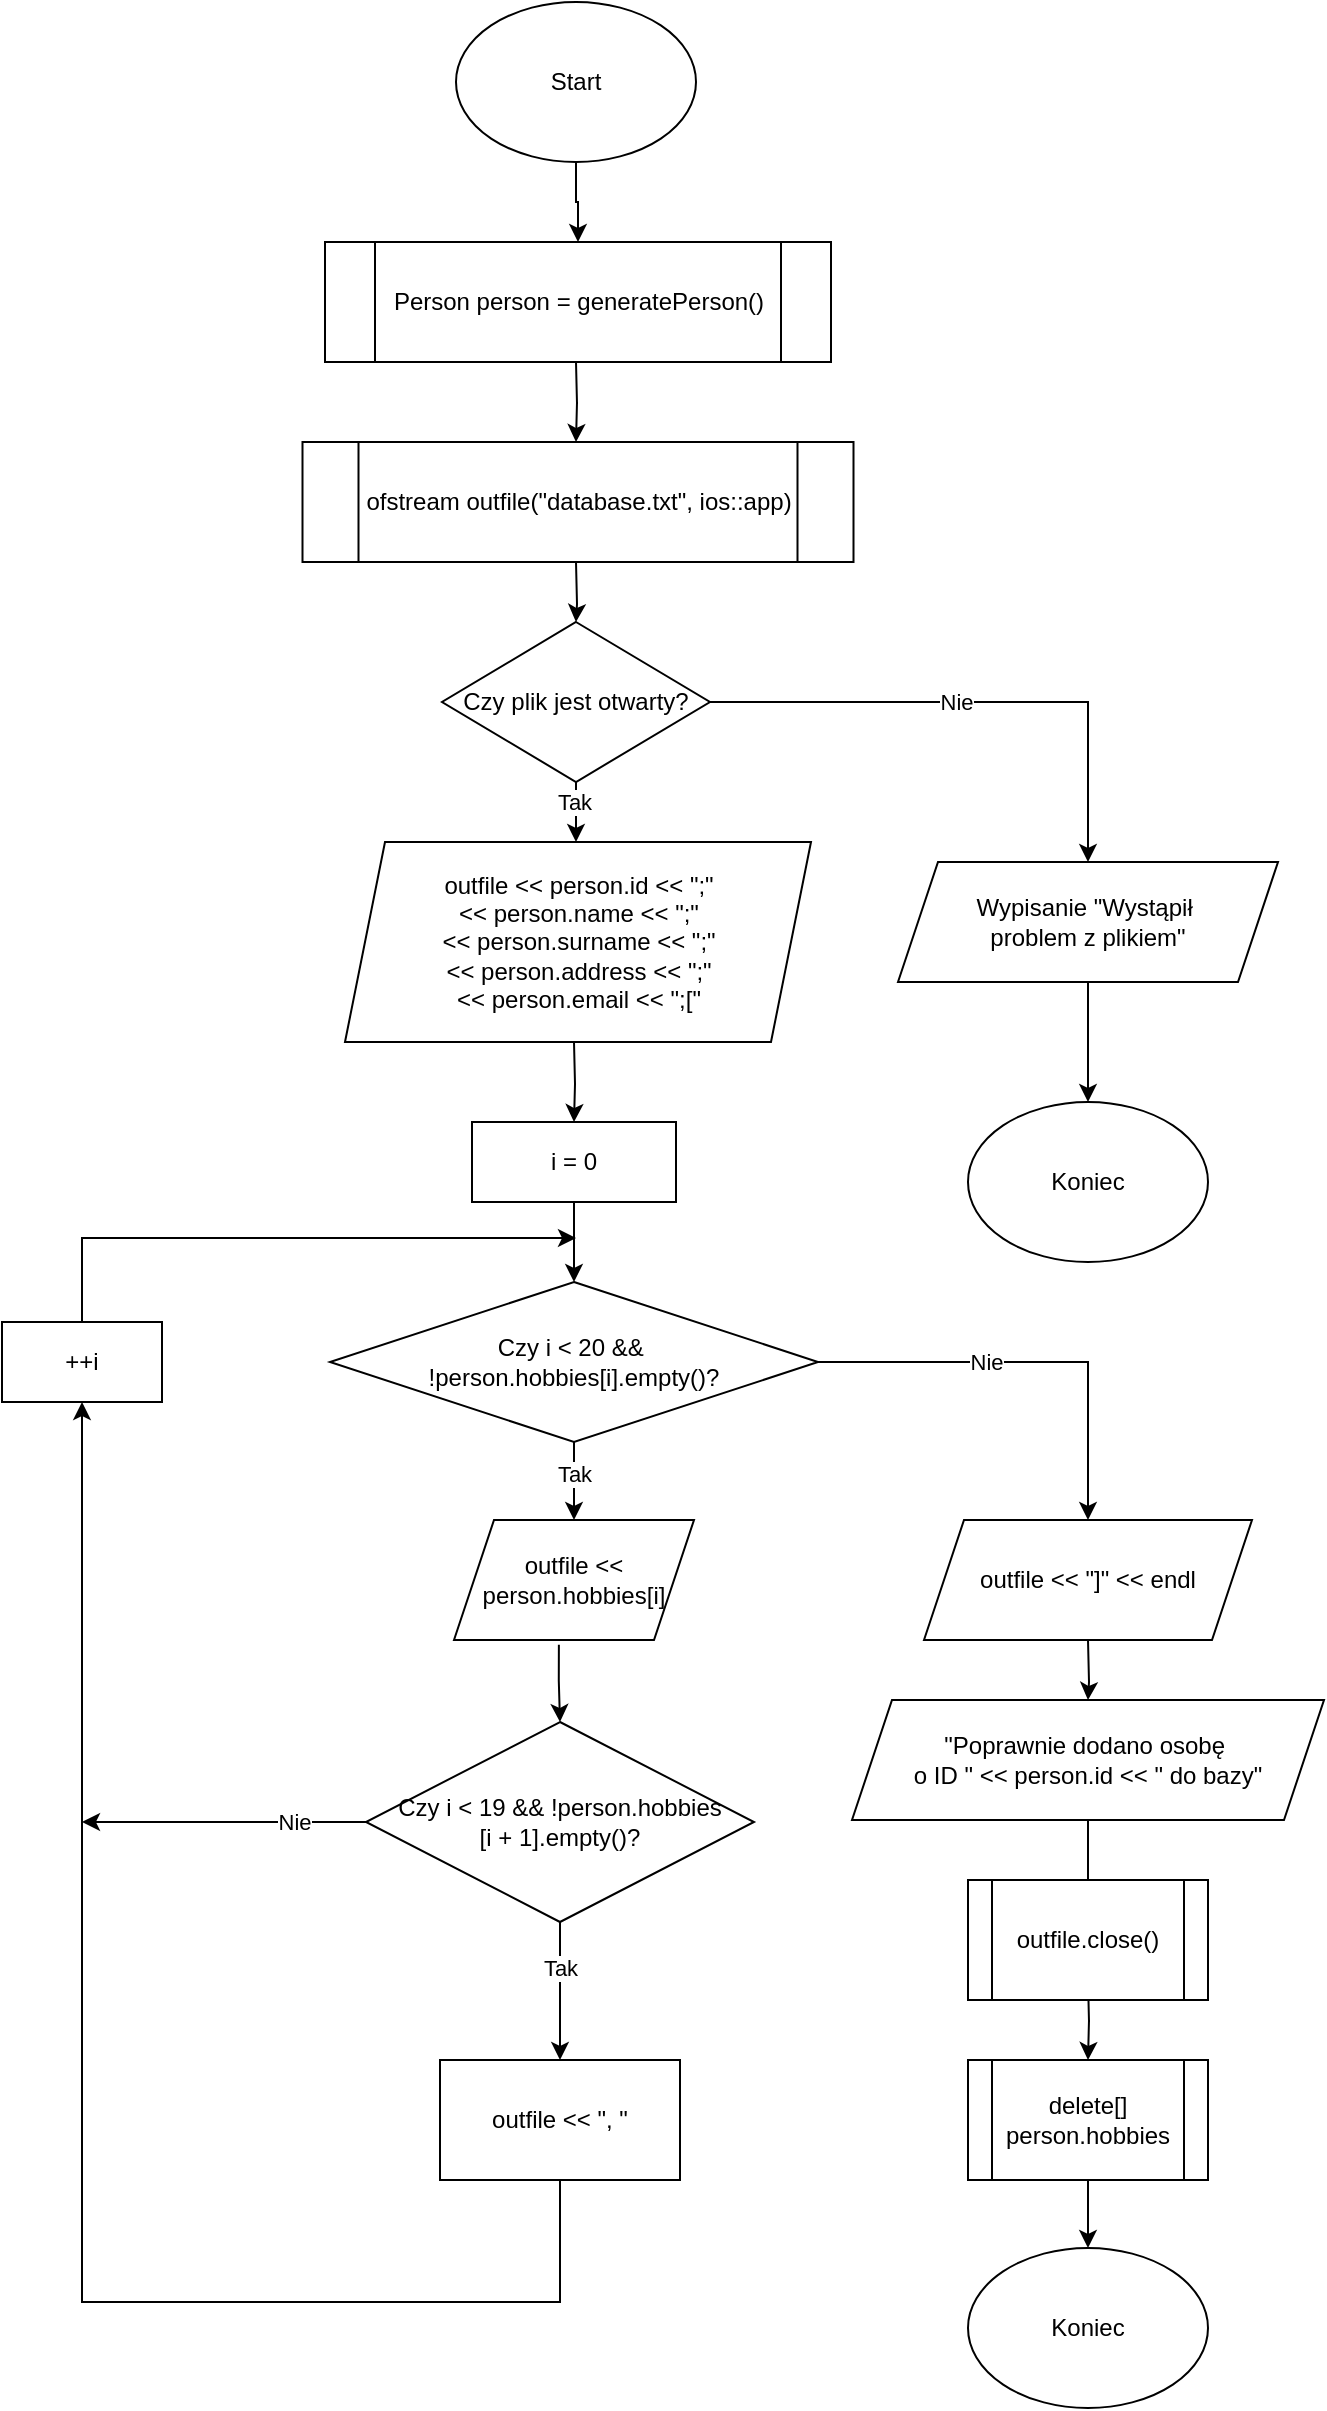 <mxfile version="26.0.6">
  <diagram id="C5RBs43oDa-KdzZeNtuy" name="Page-1">
    <mxGraphModel dx="1728" dy="-247" grid="1" gridSize="10" guides="1" tooltips="1" connect="1" arrows="1" fold="1" page="1" pageScale="1" pageWidth="827" pageHeight="1169" math="0" shadow="0">
      <root>
        <mxCell id="WIyWlLk6GJQsqaUBKTNV-0" />
        <mxCell id="WIyWlLk6GJQsqaUBKTNV-1" parent="WIyWlLk6GJQsqaUBKTNV-0" />
        <mxCell id="NUZIofhIhQPIZliGserU-1" value="" style="edgeStyle=orthogonalEdgeStyle;rounded=0;orthogonalLoop=1;jettySize=auto;html=1;" edge="1" parent="WIyWlLk6GJQsqaUBKTNV-1" source="_w8EJULEX6LvG8ccInfv-1" target="NUZIofhIhQPIZliGserU-0">
          <mxGeometry relative="1" as="geometry" />
        </mxCell>
        <mxCell id="_w8EJULEX6LvG8ccInfv-1" value="Start" style="ellipse;whiteSpace=wrap;html=1;" parent="WIyWlLk6GJQsqaUBKTNV-1" vertex="1">
          <mxGeometry x="237" y="1980" width="120" height="80" as="geometry" />
        </mxCell>
        <mxCell id="_w8EJULEX6LvG8ccInfv-21" value="" style="edgeStyle=orthogonalEdgeStyle;rounded=0;orthogonalLoop=1;jettySize=auto;html=1;" parent="WIyWlLk6GJQsqaUBKTNV-1" edge="1">
          <mxGeometry relative="1" as="geometry">
            <mxPoint x="297.0" y="2200" as="targetPoint" />
            <mxPoint x="297" y="2160" as="sourcePoint" />
          </mxGeometry>
        </mxCell>
        <mxCell id="_w8EJULEX6LvG8ccInfv-28" value="" style="edgeStyle=orthogonalEdgeStyle;rounded=0;orthogonalLoop=1;jettySize=auto;html=1;" parent="WIyWlLk6GJQsqaUBKTNV-1" target="_w8EJULEX6LvG8ccInfv-43" edge="1">
          <mxGeometry relative="1" as="geometry">
            <mxPoint x="297.0" y="2260" as="sourcePoint" />
          </mxGeometry>
        </mxCell>
        <mxCell id="_w8EJULEX6LvG8ccInfv-32" value="" style="edgeStyle=orthogonalEdgeStyle;rounded=0;orthogonalLoop=1;jettySize=auto;html=1;" parent="WIyWlLk6GJQsqaUBKTNV-1" edge="1">
          <mxGeometry relative="1" as="geometry">
            <mxPoint x="553" y="2969" as="sourcePoint" />
            <mxPoint x="553" y="3009" as="targetPoint" />
          </mxGeometry>
        </mxCell>
        <mxCell id="_w8EJULEX6LvG8ccInfv-34" value="" style="edgeStyle=orthogonalEdgeStyle;rounded=0;orthogonalLoop=1;jettySize=auto;html=1;" parent="WIyWlLk6GJQsqaUBKTNV-1" edge="1">
          <mxGeometry relative="1" as="geometry">
            <mxPoint x="553" y="3103" as="targetPoint" />
            <mxPoint x="553" y="3069" as="sourcePoint" />
          </mxGeometry>
        </mxCell>
        <mxCell id="_w8EJULEX6LvG8ccInfv-36" value="" style="edgeStyle=orthogonalEdgeStyle;rounded=0;orthogonalLoop=1;jettySize=auto;html=1;" parent="WIyWlLk6GJQsqaUBKTNV-1" source="_w8EJULEX6LvG8ccInfv-37" edge="1">
          <mxGeometry relative="1" as="geometry">
            <mxPoint x="553" y="2929" as="targetPoint" />
          </mxGeometry>
        </mxCell>
        <mxCell id="_w8EJULEX6LvG8ccInfv-37" value="&quot;Poprawnie dodano osobę&amp;nbsp;&lt;div&gt;o ID &quot; &amp;lt;&amp;lt; person.id &amp;lt;&amp;lt; &quot; do bazy&quot;&lt;/div&gt;" style="shape=parallelogram;perimeter=parallelogramPerimeter;whiteSpace=wrap;html=1;fixedSize=1;" parent="WIyWlLk6GJQsqaUBKTNV-1" vertex="1">
          <mxGeometry x="435" y="2829" width="236" height="60" as="geometry" />
        </mxCell>
        <mxCell id="_w8EJULEX6LvG8ccInfv-38" value="Koniec" style="ellipse;whiteSpace=wrap;html=1;" parent="WIyWlLk6GJQsqaUBKTNV-1" vertex="1">
          <mxGeometry x="493" y="3103" width="120" height="80" as="geometry" />
        </mxCell>
        <mxCell id="_w8EJULEX6LvG8ccInfv-39" style="edgeStyle=orthogonalEdgeStyle;rounded=0;orthogonalLoop=1;jettySize=auto;html=1;entryX=0.5;entryY=0;entryDx=0;entryDy=0;" parent="WIyWlLk6GJQsqaUBKTNV-1" source="_w8EJULEX6LvG8ccInfv-43" edge="1">
          <mxGeometry relative="1" as="geometry">
            <mxPoint x="297.0" y="2400" as="targetPoint" />
          </mxGeometry>
        </mxCell>
        <mxCell id="_w8EJULEX6LvG8ccInfv-40" value="Tak" style="edgeLabel;html=1;align=center;verticalAlign=middle;resizable=0;points=[];" parent="_w8EJULEX6LvG8ccInfv-39" vertex="1" connectable="0">
          <mxGeometry x="-0.622" y="1" relative="1" as="geometry">
            <mxPoint x="-2" y="4" as="offset" />
          </mxGeometry>
        </mxCell>
        <mxCell id="_w8EJULEX6LvG8ccInfv-41" value="" style="edgeStyle=orthogonalEdgeStyle;rounded=0;orthogonalLoop=1;jettySize=auto;html=1;" parent="WIyWlLk6GJQsqaUBKTNV-1" source="_w8EJULEX6LvG8ccInfv-43" target="_w8EJULEX6LvG8ccInfv-45" edge="1">
          <mxGeometry relative="1" as="geometry" />
        </mxCell>
        <mxCell id="_w8EJULEX6LvG8ccInfv-42" value="Nie" style="edgeLabel;html=1;align=center;verticalAlign=middle;resizable=0;points=[];" parent="_w8EJULEX6LvG8ccInfv-41" vertex="1" connectable="0">
          <mxGeometry x="-0.091" relative="1" as="geometry">
            <mxPoint as="offset" />
          </mxGeometry>
        </mxCell>
        <mxCell id="_w8EJULEX6LvG8ccInfv-43" value="Czy plik jest otwarty?" style="rhombus;whiteSpace=wrap;html=1;" parent="WIyWlLk6GJQsqaUBKTNV-1" vertex="1">
          <mxGeometry x="230" y="2290" width="134" height="80" as="geometry" />
        </mxCell>
        <mxCell id="_w8EJULEX6LvG8ccInfv-106" value="" style="edgeStyle=orthogonalEdgeStyle;rounded=0;orthogonalLoop=1;jettySize=auto;html=1;" parent="WIyWlLk6GJQsqaUBKTNV-1" source="_w8EJULEX6LvG8ccInfv-45" target="_w8EJULEX6LvG8ccInfv-105" edge="1">
          <mxGeometry relative="1" as="geometry" />
        </mxCell>
        <mxCell id="_w8EJULEX6LvG8ccInfv-45" value="Wypisanie&amp;nbsp;&quot;Wystąpił&amp;nbsp;&lt;div&gt;problem z plikiem&quot;&lt;/div&gt;" style="shape=parallelogram;perimeter=parallelogramPerimeter;whiteSpace=wrap;html=1;fixedSize=1;" parent="WIyWlLk6GJQsqaUBKTNV-1" vertex="1">
          <mxGeometry x="458" y="2410" width="190" height="60" as="geometry" />
        </mxCell>
        <mxCell id="_w8EJULEX6LvG8ccInfv-83" value="ofstream outfile(&quot;database.txt&quot;, ios::app)" style="shape=process;whiteSpace=wrap;html=1;backgroundOutline=1;" parent="WIyWlLk6GJQsqaUBKTNV-1" vertex="1">
          <mxGeometry x="160.25" y="2200" width="275.5" height="60" as="geometry" />
        </mxCell>
        <mxCell id="_w8EJULEX6LvG8ccInfv-91" value="" style="edgeStyle=orthogonalEdgeStyle;rounded=0;orthogonalLoop=1;jettySize=auto;html=1;exitX=0.437;exitY=1.039;exitDx=0;exitDy=0;exitPerimeter=0;" parent="WIyWlLk6GJQsqaUBKTNV-1" source="fRZr1uh6GntFFwG8jn4M-27" target="_w8EJULEX6LvG8ccInfv-90" edge="1">
          <mxGeometry relative="1" as="geometry">
            <mxPoint x="546" y="2899.0" as="sourcePoint" />
          </mxGeometry>
        </mxCell>
        <mxCell id="_w8EJULEX6LvG8ccInfv-93" value="" style="edgeStyle=orthogonalEdgeStyle;rounded=0;orthogonalLoop=1;jettySize=auto;html=1;" parent="WIyWlLk6GJQsqaUBKTNV-1" source="_w8EJULEX6LvG8ccInfv-90" target="_w8EJULEX6LvG8ccInfv-92" edge="1">
          <mxGeometry relative="1" as="geometry" />
        </mxCell>
        <mxCell id="_w8EJULEX6LvG8ccInfv-94" value="Tak" style="edgeLabel;html=1;align=center;verticalAlign=middle;resizable=0;points=[];" parent="_w8EJULEX6LvG8ccInfv-93" vertex="1" connectable="0">
          <mxGeometry x="-0.339" relative="1" as="geometry">
            <mxPoint as="offset" />
          </mxGeometry>
        </mxCell>
        <mxCell id="_w8EJULEX6LvG8ccInfv-90" value="Czy&amp;nbsp;i &amp;lt; 19 &amp;amp;&amp;amp; !person.hobbies&lt;div&gt;[i + 1].empty()?&lt;/div&gt;" style="rhombus;whiteSpace=wrap;html=1;" parent="WIyWlLk6GJQsqaUBKTNV-1" vertex="1">
          <mxGeometry x="192" y="2840" width="194" height="100" as="geometry" />
        </mxCell>
        <mxCell id="fRZr1uh6GntFFwG8jn4M-33" style="edgeStyle=orthogonalEdgeStyle;rounded=0;orthogonalLoop=1;jettySize=auto;html=1;entryX=0.5;entryY=1;entryDx=0;entryDy=0;" parent="WIyWlLk6GJQsqaUBKTNV-1" source="_w8EJULEX6LvG8ccInfv-92" target="fRZr1uh6GntFFwG8jn4M-32" edge="1">
          <mxGeometry relative="1" as="geometry">
            <mxPoint x="40" y="2860" as="targetPoint" />
            <Array as="points">
              <mxPoint x="289" y="3130" />
              <mxPoint x="50" y="3130" />
            </Array>
          </mxGeometry>
        </mxCell>
        <mxCell id="_w8EJULEX6LvG8ccInfv-92" value="outfile &amp;lt;&amp;lt; &quot;, &quot;" style="rounded=0;whiteSpace=wrap;html=1;" parent="WIyWlLk6GJQsqaUBKTNV-1" vertex="1">
          <mxGeometry x="229" y="3009" width="120" height="60" as="geometry" />
        </mxCell>
        <mxCell id="fRZr1uh6GntFFwG8jn4M-31" value="" style="edgeStyle=orthogonalEdgeStyle;rounded=0;orthogonalLoop=1;jettySize=auto;html=1;exitX=0.5;exitY=1;exitDx=0;exitDy=0;" parent="WIyWlLk6GJQsqaUBKTNV-1" source="_w8EJULEX6LvG8ccInfv-95" target="fRZr1uh6GntFFwG8jn4M-27" edge="1">
          <mxGeometry relative="1" as="geometry">
            <mxPoint x="426.5" y="2770" as="sourcePoint" />
          </mxGeometry>
        </mxCell>
        <mxCell id="fRZr1uh6GntFFwG8jn4M-38" value="Tak" style="edgeLabel;html=1;align=center;verticalAlign=middle;resizable=0;points=[];" parent="fRZr1uh6GntFFwG8jn4M-31" vertex="1" connectable="0">
          <mxGeometry x="0.387" relative="1" as="geometry">
            <mxPoint y="-11" as="offset" />
          </mxGeometry>
        </mxCell>
        <mxCell id="Gt7xZdfMWurpRS6GHfpo-0" value="" style="edgeStyle=orthogonalEdgeStyle;rounded=0;orthogonalLoop=1;jettySize=auto;html=1;" parent="WIyWlLk6GJQsqaUBKTNV-1" source="_w8EJULEX6LvG8ccInfv-95" target="fRZr1uh6GntFFwG8jn4M-41" edge="1">
          <mxGeometry relative="1" as="geometry" />
        </mxCell>
        <mxCell id="Gt7xZdfMWurpRS6GHfpo-1" value="Nie" style="edgeLabel;html=1;align=center;verticalAlign=middle;resizable=0;points=[];" parent="Gt7xZdfMWurpRS6GHfpo-0" vertex="1" connectable="0">
          <mxGeometry x="-0.216" relative="1" as="geometry">
            <mxPoint as="offset" />
          </mxGeometry>
        </mxCell>
        <mxCell id="_w8EJULEX6LvG8ccInfv-95" value="Czy i &amp;lt; 20 &amp;amp;&amp;amp;&amp;nbsp;&lt;div&gt;!person.hobbies[i].empty()?&lt;/div&gt;" style="rhombus;whiteSpace=wrap;html=1;" parent="WIyWlLk6GJQsqaUBKTNV-1" vertex="1">
          <mxGeometry x="174" y="2620" width="244" height="80" as="geometry" />
        </mxCell>
        <mxCell id="_w8EJULEX6LvG8ccInfv-104" value="" style="edgeStyle=orthogonalEdgeStyle;rounded=0;orthogonalLoop=1;jettySize=auto;html=1;" parent="WIyWlLk6GJQsqaUBKTNV-1" target="_w8EJULEX6LvG8ccInfv-37" edge="1">
          <mxGeometry relative="1" as="geometry">
            <mxPoint x="553" y="2799" as="sourcePoint" />
          </mxGeometry>
        </mxCell>
        <mxCell id="_w8EJULEX6LvG8ccInfv-105" value="Koniec" style="ellipse;whiteSpace=wrap;html=1;" parent="WIyWlLk6GJQsqaUBKTNV-1" vertex="1">
          <mxGeometry x="493" y="2530" width="120" height="80" as="geometry" />
        </mxCell>
        <mxCell id="fRZr1uh6GntFFwG8jn4M-25" value="&lt;div&gt;outfile &amp;lt;&amp;lt; person.id &amp;lt;&amp;lt; &quot;;&quot;&lt;/div&gt;&lt;div&gt;&amp;lt;&amp;lt; person.name &amp;lt;&amp;lt; &quot;;&quot;&lt;/div&gt;&lt;div&gt;&amp;lt;&amp;lt; person.surname &amp;lt;&amp;lt; &quot;;&quot;&lt;/div&gt;&lt;div&gt;&amp;lt;&amp;lt; person.address &amp;lt;&amp;lt; &quot;;&quot;&lt;/div&gt;&lt;div&gt;&amp;lt;&amp;lt; person.email &amp;lt;&amp;lt; &quot;;[&quot;&lt;/div&gt;" style="shape=parallelogram;perimeter=parallelogramPerimeter;whiteSpace=wrap;html=1;fixedSize=1;" parent="WIyWlLk6GJQsqaUBKTNV-1" vertex="1">
          <mxGeometry x="181.5" y="2400" width="233" height="100" as="geometry" />
        </mxCell>
        <mxCell id="fRZr1uh6GntFFwG8jn4M-29" value="" style="edgeStyle=orthogonalEdgeStyle;rounded=0;orthogonalLoop=1;jettySize=auto;html=1;" parent="WIyWlLk6GJQsqaUBKTNV-1" target="fRZr1uh6GntFFwG8jn4M-28" edge="1">
          <mxGeometry relative="1" as="geometry">
            <mxPoint x="296" y="2500" as="sourcePoint" />
          </mxGeometry>
        </mxCell>
        <mxCell id="fRZr1uh6GntFFwG8jn4M-27" value="outfile &amp;lt;&amp;lt; person.hobbies[i]" style="shape=parallelogram;perimeter=parallelogramPerimeter;whiteSpace=wrap;html=1;fixedSize=1;" parent="WIyWlLk6GJQsqaUBKTNV-1" vertex="1">
          <mxGeometry x="236" y="2739" width="120" height="60" as="geometry" />
        </mxCell>
        <mxCell id="fRZr1uh6GntFFwG8jn4M-30" value="" style="edgeStyle=orthogonalEdgeStyle;rounded=0;orthogonalLoop=1;jettySize=auto;html=1;" parent="WIyWlLk6GJQsqaUBKTNV-1" source="fRZr1uh6GntFFwG8jn4M-28" target="_w8EJULEX6LvG8ccInfv-95" edge="1">
          <mxGeometry relative="1" as="geometry" />
        </mxCell>
        <mxCell id="fRZr1uh6GntFFwG8jn4M-28" value="i = 0" style="rounded=0;whiteSpace=wrap;html=1;" parent="WIyWlLk6GJQsqaUBKTNV-1" vertex="1">
          <mxGeometry x="245" y="2540" width="102" height="40" as="geometry" />
        </mxCell>
        <mxCell id="fRZr1uh6GntFFwG8jn4M-36" style="edgeStyle=orthogonalEdgeStyle;rounded=0;orthogonalLoop=1;jettySize=auto;html=1;exitX=0.413;exitY=0.05;exitDx=0;exitDy=0;exitPerimeter=0;" parent="WIyWlLk6GJQsqaUBKTNV-1" source="fRZr1uh6GntFFwG8jn4M-32" edge="1">
          <mxGeometry relative="1" as="geometry">
            <mxPoint x="297" y="2598" as="targetPoint" />
            <mxPoint x="27" y="2718" as="sourcePoint" />
            <Array as="points">
              <mxPoint x="50" y="2642" />
              <mxPoint x="50" y="2598" />
            </Array>
          </mxGeometry>
        </mxCell>
        <mxCell id="fRZr1uh6GntFFwG8jn4M-32" value="++i" style="rounded=0;whiteSpace=wrap;html=1;" parent="WIyWlLk6GJQsqaUBKTNV-1" vertex="1">
          <mxGeometry x="10" y="2640" width="80" height="40" as="geometry" />
        </mxCell>
        <mxCell id="fRZr1uh6GntFFwG8jn4M-41" value="outfile &amp;lt;&amp;lt; &quot;]&quot; &amp;lt;&amp;lt; endl" style="shape=parallelogram;perimeter=parallelogramPerimeter;whiteSpace=wrap;html=1;fixedSize=1;" parent="WIyWlLk6GJQsqaUBKTNV-1" vertex="1">
          <mxGeometry x="471" y="2739" width="164" height="60" as="geometry" />
        </mxCell>
        <mxCell id="fRZr1uh6GntFFwG8jn4M-42" value="outfile.close()" style="shape=process;whiteSpace=wrap;html=1;backgroundOutline=1;" parent="WIyWlLk6GJQsqaUBKTNV-1" vertex="1">
          <mxGeometry x="493" y="2919" width="120" height="60" as="geometry" />
        </mxCell>
        <mxCell id="fRZr1uh6GntFFwG8jn4M-43" value="delete[] person.hobbies" style="shape=process;whiteSpace=wrap;html=1;backgroundOutline=1;" parent="WIyWlLk6GJQsqaUBKTNV-1" vertex="1">
          <mxGeometry x="493" y="3009" width="120" height="60" as="geometry" />
        </mxCell>
        <mxCell id="NUZIofhIhQPIZliGserU-0" value="Person person = generatePerson()" style="shape=process;whiteSpace=wrap;html=1;backgroundOutline=1;" vertex="1" parent="WIyWlLk6GJQsqaUBKTNV-1">
          <mxGeometry x="171.5" y="2100" width="253" height="60" as="geometry" />
        </mxCell>
        <mxCell id="NUZIofhIhQPIZliGserU-2" value="" style="endArrow=classic;html=1;rounded=0;exitX=0;exitY=0.5;exitDx=0;exitDy=0;" edge="1" parent="WIyWlLk6GJQsqaUBKTNV-1" source="_w8EJULEX6LvG8ccInfv-90">
          <mxGeometry width="50" height="50" relative="1" as="geometry">
            <mxPoint x="160" y="2740" as="sourcePoint" />
            <mxPoint x="50" y="2890" as="targetPoint" />
          </mxGeometry>
        </mxCell>
        <mxCell id="NUZIofhIhQPIZliGserU-3" value="Nie" style="edgeLabel;html=1;align=center;verticalAlign=middle;resizable=0;points=[];" vertex="1" connectable="0" parent="NUZIofhIhQPIZliGserU-2">
          <mxGeometry x="-0.496" y="3" relative="1" as="geometry">
            <mxPoint y="-3" as="offset" />
          </mxGeometry>
        </mxCell>
      </root>
    </mxGraphModel>
  </diagram>
</mxfile>

